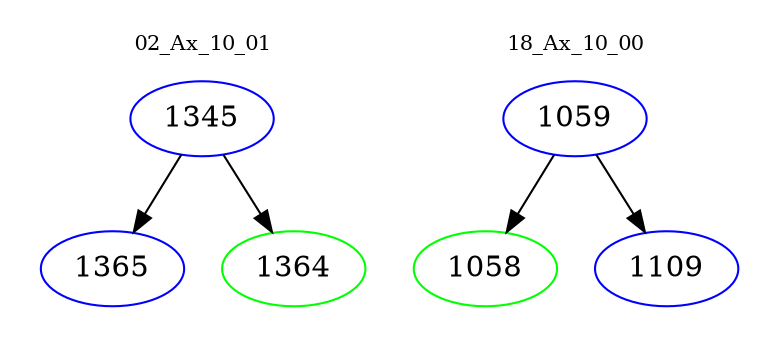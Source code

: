 digraph{
subgraph cluster_0 {
color = white
label = "02_Ax_10_01";
fontsize=10;
T0_1345 [label="1345", color="blue"]
T0_1345 -> T0_1365 [color="black"]
T0_1365 [label="1365", color="blue"]
T0_1345 -> T0_1364 [color="black"]
T0_1364 [label="1364", color="green"]
}
subgraph cluster_1 {
color = white
label = "18_Ax_10_00";
fontsize=10;
T1_1059 [label="1059", color="blue"]
T1_1059 -> T1_1058 [color="black"]
T1_1058 [label="1058", color="green"]
T1_1059 -> T1_1109 [color="black"]
T1_1109 [label="1109", color="blue"]
}
}
